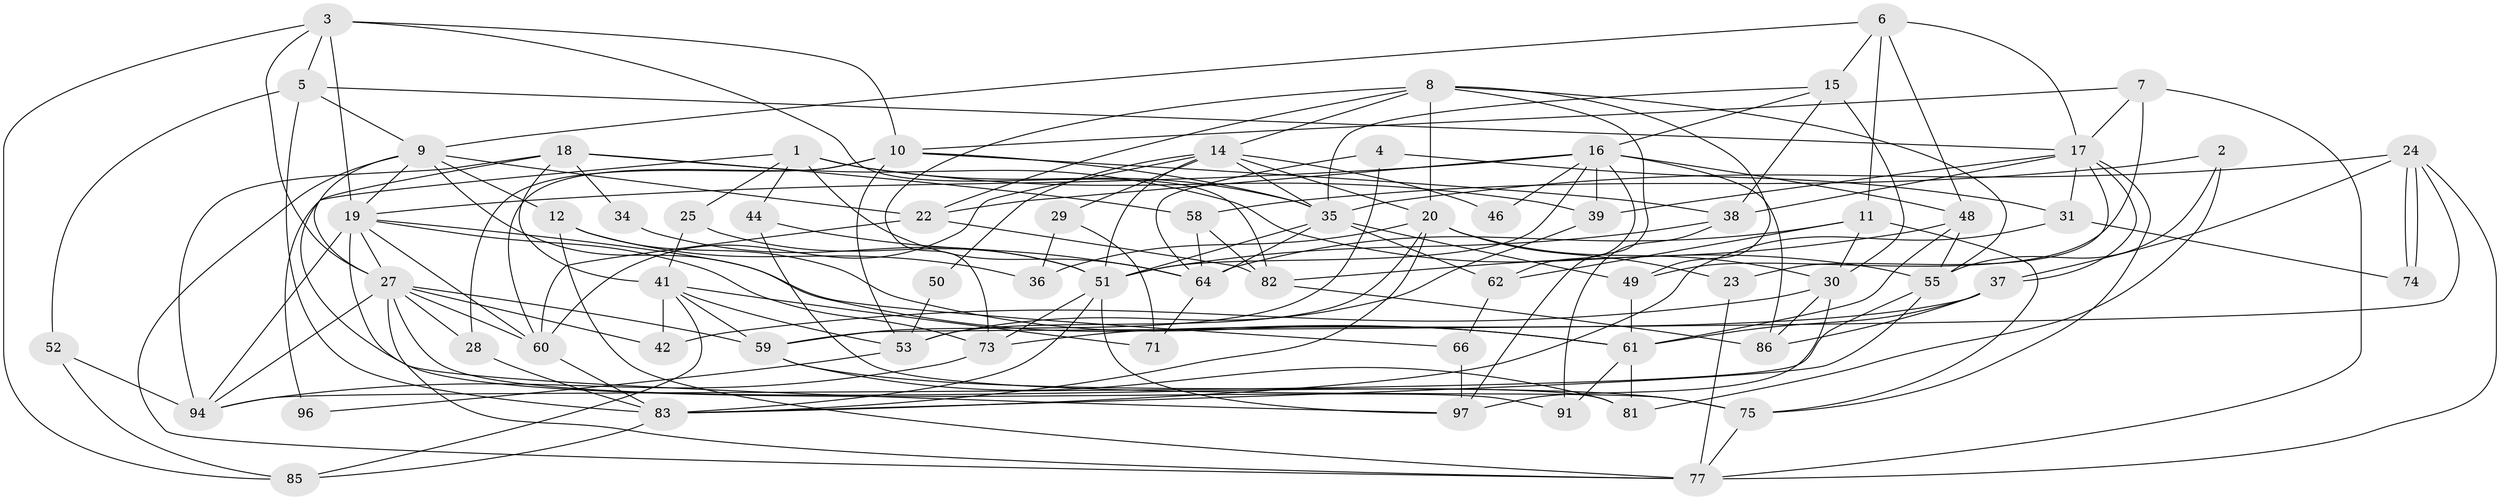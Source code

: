 // original degree distribution, {6: 0.09523809523809523, 3: 0.3047619047619048, 5: 0.14285714285714285, 4: 0.3238095238095238, 7: 0.047619047619047616, 2: 0.08571428571428572}
// Generated by graph-tools (version 1.1) at 2025/11/02/27/25 16:11:19]
// undirected, 66 vertices, 169 edges
graph export_dot {
graph [start="1"]
  node [color=gray90,style=filled];
  1 [super="+45"];
  2;
  3 [super="+32"];
  4 [super="+43"];
  5 [super="+93"];
  6 [super="+13"];
  7;
  8 [super="+95"];
  9 [super="+76"];
  10 [super="+84"];
  11 [super="+21"];
  12 [super="+33"];
  14 [super="+101"];
  15;
  16 [super="+63"];
  17 [super="+26"];
  18 [super="+72"];
  19 [super="+57"];
  20 [super="+40"];
  22 [super="+87"];
  23;
  24 [super="+69"];
  25;
  27 [super="+102"];
  28;
  29;
  30 [super="+78"];
  31;
  34;
  35 [super="+103"];
  36;
  37 [super="+65"];
  38 [super="+56"];
  39;
  41 [super="+47"];
  42 [super="+70"];
  44;
  46;
  48 [super="+68"];
  49 [super="+105"];
  50;
  51 [super="+54"];
  52;
  53 [super="+67"];
  55 [super="+88"];
  58;
  59 [super="+90"];
  60 [super="+79"];
  61 [super="+92"];
  62;
  64 [super="+80"];
  66 [super="+89"];
  71;
  73;
  74;
  75;
  77 [super="+98"];
  81;
  82 [super="+100"];
  83 [super="+104"];
  85;
  86;
  91;
  94 [super="+99"];
  96;
  97;
  1 -- 35;
  1 -- 44;
  1 -- 25;
  1 -- 39;
  1 -- 96;
  1 -- 64 [weight=2];
  2 -- 81;
  2 -- 58;
  2 -- 55;
  3 -- 10;
  3 -- 85;
  3 -- 5;
  3 -- 19;
  3 -- 27;
  3 -- 82;
  4 -- 31;
  4 -- 59;
  4 -- 64;
  5 -- 9;
  5 -- 83;
  5 -- 17;
  5 -- 52;
  6 -- 11;
  6 -- 15;
  6 -- 48;
  6 -- 17;
  6 -- 9;
  7 -- 10;
  7 -- 17;
  7 -- 49;
  7 -- 77;
  8 -- 20;
  8 -- 22;
  8 -- 49;
  8 -- 97;
  8 -- 55;
  8 -- 73;
  8 -- 14;
  9 -- 27;
  9 -- 22;
  9 -- 66;
  9 -- 19;
  9 -- 12;
  9 -- 77;
  10 -- 38;
  10 -- 60;
  10 -- 35;
  10 -- 28;
  10 -- 53;
  11 -- 62;
  11 -- 75;
  11 -- 64;
  11 -- 30;
  12 -- 61;
  12 -- 77;
  12 -- 36;
  14 -- 60;
  14 -- 46;
  14 -- 50;
  14 -- 35;
  14 -- 51;
  14 -- 20;
  14 -- 29;
  15 -- 16;
  15 -- 30;
  15 -- 35;
  15 -- 38;
  16 -- 19;
  16 -- 51;
  16 -- 48;
  16 -- 22;
  16 -- 39;
  16 -- 62;
  16 -- 86;
  16 -- 46;
  17 -- 39;
  17 -- 75;
  17 -- 37;
  17 -- 23;
  17 -- 31;
  17 -- 38;
  18 -- 55;
  18 -- 34;
  18 -- 58;
  18 -- 91;
  18 -- 41;
  18 -- 94;
  19 -- 60;
  19 -- 27;
  19 -- 94;
  19 -- 73;
  19 -- 97;
  19 -- 61;
  20 -- 23;
  20 -- 30;
  20 -- 36;
  20 -- 53;
  20 -- 83;
  22 -- 60;
  22 -- 82;
  23 -- 77;
  24 -- 74;
  24 -- 74;
  24 -- 35;
  24 -- 77;
  24 -- 37;
  24 -- 59;
  25 -- 41;
  25 -- 51;
  27 -- 28;
  27 -- 81;
  27 -- 60;
  27 -- 42;
  27 -- 59;
  27 -- 77;
  27 -- 94;
  28 -- 83;
  29 -- 36;
  29 -- 71;
  30 -- 42;
  30 -- 97;
  30 -- 86;
  31 -- 83;
  31 -- 74;
  34 -- 51;
  35 -- 62;
  35 -- 49;
  35 -- 51;
  35 -- 64;
  37 -- 86;
  37 -- 61;
  37 -- 73;
  38 -- 51;
  38 -- 91;
  39 -- 53;
  41 -- 71;
  41 -- 53;
  41 -- 85;
  41 -- 42;
  41 -- 59;
  44 -- 75;
  44 -- 64;
  48 -- 55;
  48 -- 61;
  48 -- 82;
  49 -- 61;
  50 -- 53;
  51 -- 73;
  51 -- 97;
  51 -- 83;
  52 -- 85;
  52 -- 94;
  53 -- 96;
  55 -- 83;
  55 -- 94;
  58 -- 82;
  58 -- 64;
  59 -- 75;
  59 -- 81;
  60 -- 83;
  61 -- 91;
  61 -- 81;
  62 -- 66;
  64 -- 71;
  66 -- 97;
  73 -- 94;
  75 -- 77;
  82 -- 86;
  83 -- 85;
}
